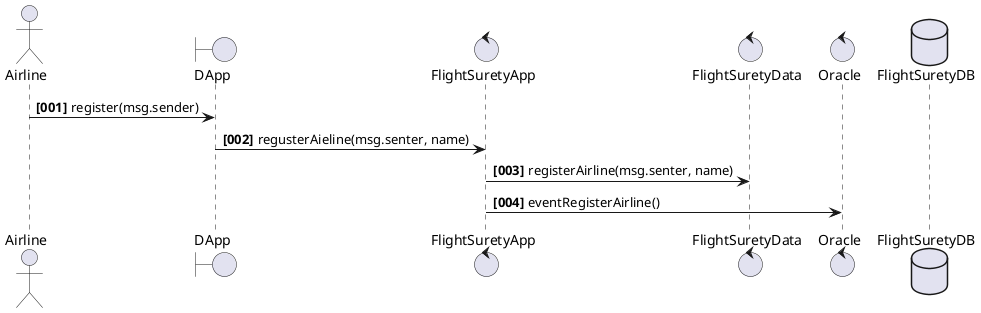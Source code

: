 @startuml
actor Airline
boundary DApp
control FlightSuretyApp
control FlightSuretyData
control Oracle
database FlightSuretyDB

autonumber "<b>[000]"
Airline -> DApp : register(msg.sender)
DApp -> FlightSuretyApp :regusterAieline(msg.senter, name)
FlightSuretyApp -> FlightSuretyData : registerAirline(msg.senter, name)
FlightSuretyApp -> Oracle : eventRegisterAirline()
@enduml